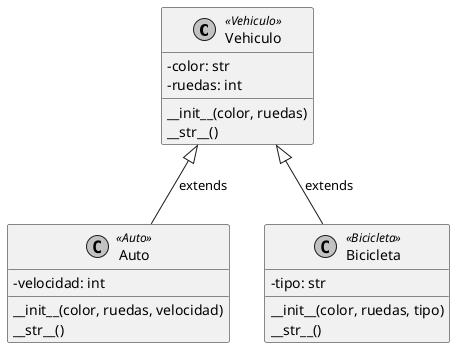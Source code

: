 @startuml
' --- Estilo para que coincida con la imagen ---
skinparam classAttributeIconSize 0
skinparam monochrome true
skinparam shadowing false

' --- Clase Padre ---
class Vehiculo <<Vehiculo>> {
  -color: str
  -ruedas: int
  __init__(color, ruedas)
  __str__()
}

' --- Clases Hijas ---
class Auto <<Auto>> {
  -velocidad: int
  __init__(color, ruedas, velocidad)
  __str__()
}

class Bicicleta <<Bicicleta>> {
  -tipo: str
  __init__(color, ruedas, tipo)
  __str__()
}

' --- Relaciones de Herencia ---
Vehiculo <|-- Auto : extends
Vehiculo <|-- Bicicleta : extends

@enduml